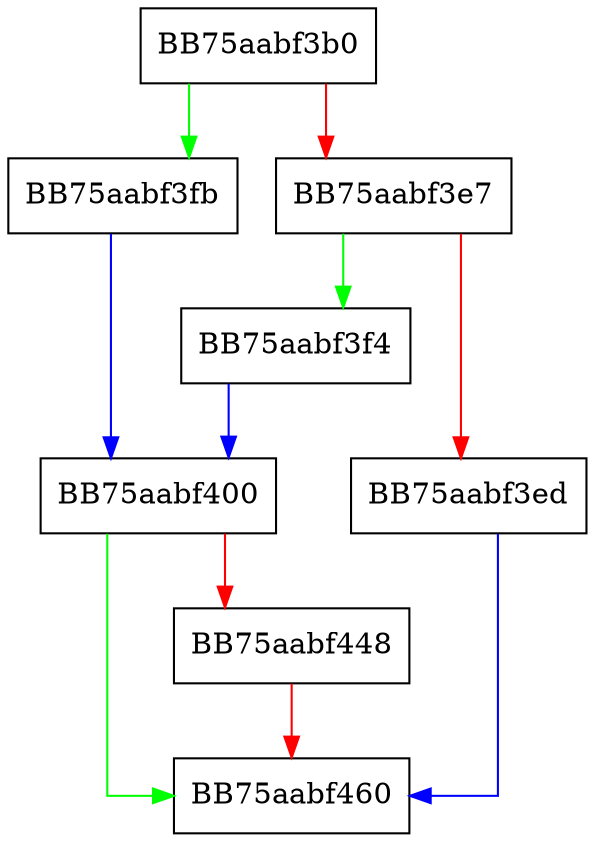 digraph Init {
  node [shape="box"];
  graph [splines=ortho];
  BB75aabf3b0 -> BB75aabf3fb [color="green"];
  BB75aabf3b0 -> BB75aabf3e7 [color="red"];
  BB75aabf3e7 -> BB75aabf3f4 [color="green"];
  BB75aabf3e7 -> BB75aabf3ed [color="red"];
  BB75aabf3ed -> BB75aabf460 [color="blue"];
  BB75aabf3f4 -> BB75aabf400 [color="blue"];
  BB75aabf3fb -> BB75aabf400 [color="blue"];
  BB75aabf400 -> BB75aabf460 [color="green"];
  BB75aabf400 -> BB75aabf448 [color="red"];
  BB75aabf448 -> BB75aabf460 [color="red"];
}